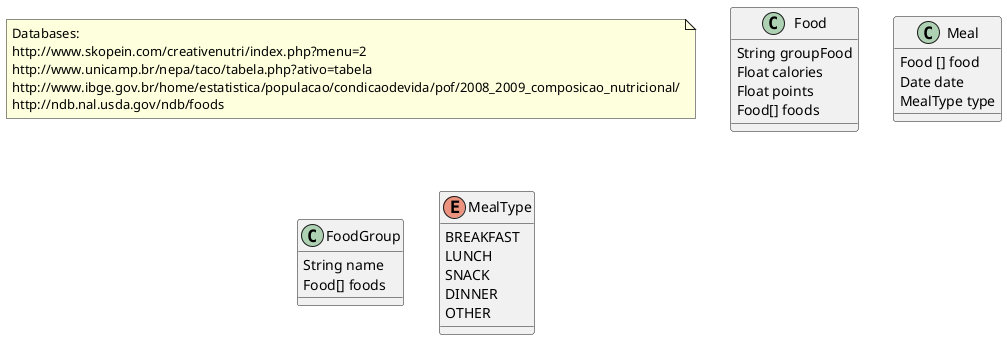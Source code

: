 @startuml

note as database
Databases:
http://www.skopein.com/creativenutri/index.php?menu=2
http://www.unicamp.br/nepa/taco/tabela.php?ativo=tabela
http://www.ibge.gov.br/home/estatistica/populacao/condicaodevida/pof/2008_2009_composicao_nutricional/
http://ndb.nal.usda.gov/ndb/foods
end note

class Food {
	String groupFood
	Float calories
	Float points
	Food[] foods
}

class Meal {
	Food [] food
	Date date
	MealType type
}

class FoodGroup {
	String name
	Food[] foods
}

enum MealType {
	BREAKFAST
	LUNCH
	SNACK
	DINNER
	OTHER
}
@enduml